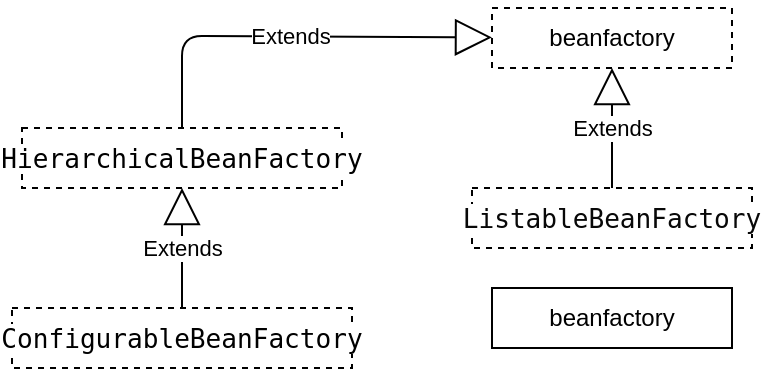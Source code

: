 <mxfile version="14.8.1" type="github">
  <diagram id="B_t15Z8W5iAApkIYanL3" name="第 1 页">
    <mxGraphModel dx="716" dy="378" grid="1" gridSize="10" guides="1" tooltips="1" connect="1" arrows="1" fold="1" page="1" pageScale="1" pageWidth="1200" pageHeight="1920" math="0" shadow="0">
      <root>
        <mxCell id="0" />
        <mxCell id="1" parent="0" />
        <object label="beanfactory" BeanFactory="简单bean实例化和bean管理" id="8jLjw2lYaD5MSaCEYgZy-1">
          <mxCell style="rounded=0;whiteSpace=wrap;html=1;dashed=1;" vertex="1" parent="1">
            <mxGeometry x="480" y="210" width="120" height="30" as="geometry" />
          </mxCell>
        </object>
        <mxCell id="8jLjw2lYaD5MSaCEYgZy-2" value="beanfactory" style="rounded=0;whiteSpace=wrap;html=1;" vertex="1" parent="1">
          <mxGeometry x="480" y="350" width="120" height="30" as="geometry" />
        </mxCell>
        <object label="&lt;pre style=&quot;text-align: left ; background-color: rgb(255 , 255 , 255) ; color: rgb(8 , 8 , 8) ; font-family: &amp;#34;jetbrains mono&amp;#34; , monospace ; font-size: 9.8pt&quot;&gt;ListableBeanFactory&lt;/pre&gt;" ListableBeanFactory="枚举bean" id="8jLjw2lYaD5MSaCEYgZy-4">
          <mxCell style="rounded=0;whiteSpace=wrap;html=1;dashed=1;" vertex="1" parent="1">
            <mxGeometry x="470" y="300" width="140" height="30" as="geometry" />
          </mxCell>
        </object>
        <mxCell id="8jLjw2lYaD5MSaCEYgZy-6" value="Extends" style="endArrow=block;endSize=16;endFill=0;html=1;exitX=0.5;exitY=0;exitDx=0;exitDy=0;entryX=0.5;entryY=1;entryDx=0;entryDy=0;" edge="1" parent="1" source="8jLjw2lYaD5MSaCEYgZy-4" target="8jLjw2lYaD5MSaCEYgZy-1">
          <mxGeometry width="160" relative="1" as="geometry">
            <mxPoint x="470" y="310" as="sourcePoint" />
            <mxPoint x="540" y="230" as="targetPoint" />
            <mxPoint as="offset" />
          </mxGeometry>
        </mxCell>
        <object label="&lt;pre style=&quot;text-align: left ; background-color: rgb(255 , 255 , 255) ; color: rgb(8 , 8 , 8) ; font-family: &amp;#34;jetbrains mono&amp;#34; , monospace ; font-size: 9.8pt&quot;&gt;&lt;span style=&quot;color: rgb(0 , 0 , 0)&quot;&gt;HierarchicalBeanFactory&lt;/span&gt;&lt;/pre&gt;" HierarchicalBeanFactory="获取父容器" id="8jLjw2lYaD5MSaCEYgZy-8">
          <mxCell style="rounded=0;whiteSpace=wrap;html=1;dashed=1;" vertex="1" parent="1">
            <mxGeometry x="245" y="270" width="160" height="30" as="geometry" />
          </mxCell>
        </object>
        <object label="&lt;pre style=&quot;text-align: left ; background-color: rgb(255 , 255 , 255) ; color: rgb(8 , 8 , 8) ; font-family: &amp;#34;jetbrains mono&amp;#34; , monospace ; font-size: 9.8pt&quot;&gt;&lt;pre style=&quot;font-family: &amp;#34;jetbrains mono&amp;#34; , monospace ; font-size: 9.8pt&quot;&gt;&lt;span style=&quot;color: rgb(0 , 0 , 0)&quot;&gt;ConfigurableBeanFactory&lt;/span&gt;&lt;/pre&gt;&lt;/pre&gt;" ConfigurableBeanFactory="允许框架内部的即插即用和对 bean 工厂配置方法的特殊访问" id="8jLjw2lYaD5MSaCEYgZy-10">
          <mxCell style="rounded=0;whiteSpace=wrap;html=1;dashed=1;" vertex="1" parent="1">
            <mxGeometry x="240" y="360" width="170" height="30" as="geometry" />
          </mxCell>
        </object>
        <mxCell id="8jLjw2lYaD5MSaCEYgZy-11" value="Extends" style="endArrow=block;endSize=16;endFill=0;html=1;entryX=0.5;entryY=1;entryDx=0;entryDy=0;" edge="1" parent="1" source="8jLjw2lYaD5MSaCEYgZy-10" target="8jLjw2lYaD5MSaCEYgZy-8">
          <mxGeometry width="160" relative="1" as="geometry">
            <mxPoint x="324.66" y="300" as="sourcePoint" />
            <mxPoint x="325" y="310" as="targetPoint" />
            <mxPoint as="offset" />
          </mxGeometry>
        </mxCell>
        <mxCell id="8jLjw2lYaD5MSaCEYgZy-14" value="Extends" style="endArrow=block;endSize=16;endFill=0;html=1;exitX=0.5;exitY=0;exitDx=0;exitDy=0;" edge="1" parent="1" source="8jLjw2lYaD5MSaCEYgZy-8" target="8jLjw2lYaD5MSaCEYgZy-1">
          <mxGeometry width="160" relative="1" as="geometry">
            <mxPoint x="340" y="230" as="sourcePoint" />
            <mxPoint x="340" y="170" as="targetPoint" />
            <mxPoint as="offset" />
            <Array as="points">
              <mxPoint x="325" y="224" />
            </Array>
          </mxGeometry>
        </mxCell>
      </root>
    </mxGraphModel>
  </diagram>
</mxfile>
